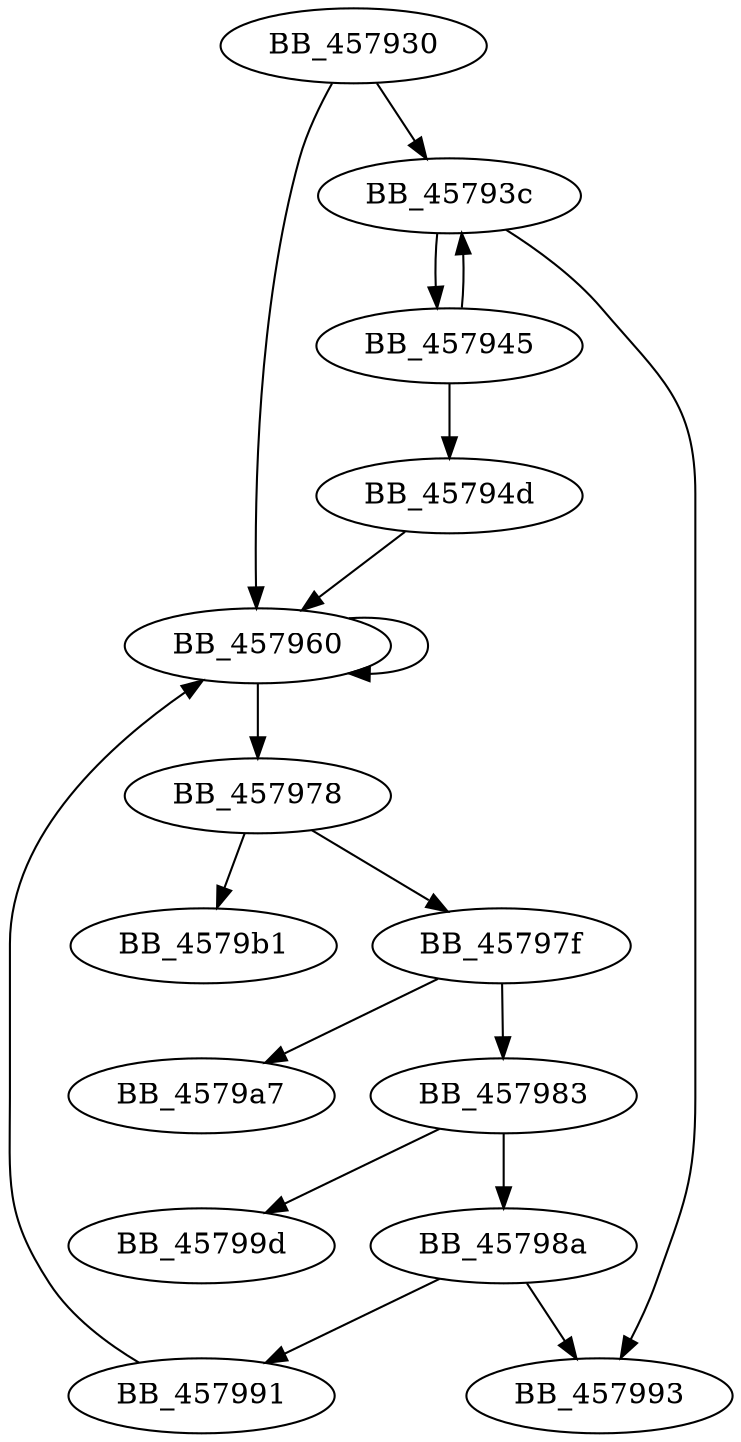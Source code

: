 DiGraph sub_457930{
BB_457930->BB_45793c
BB_457930->BB_457960
BB_45793c->BB_457945
BB_45793c->BB_457993
BB_457945->BB_45793c
BB_457945->BB_45794d
BB_45794d->BB_457960
BB_457960->BB_457960
BB_457960->BB_457978
BB_457978->BB_45797f
BB_457978->BB_4579b1
BB_45797f->BB_457983
BB_45797f->BB_4579a7
BB_457983->BB_45798a
BB_457983->BB_45799d
BB_45798a->BB_457991
BB_45798a->BB_457993
BB_457991->BB_457960
}
